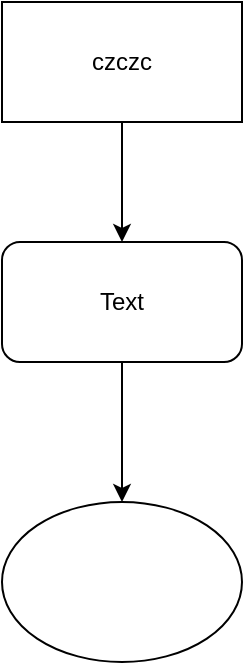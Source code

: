 <mxfile version="14.4.4" type="github">
  <diagram id="e-KckgzO-bNhCpWcp6Ix" name="Page-1">
    <mxGraphModel dx="868" dy="450" grid="1" gridSize="10" guides="1" tooltips="1" connect="1" arrows="1" fold="1" page="1" pageScale="1" pageWidth="827" pageHeight="1169" math="0" shadow="0">
      <root>
        <mxCell id="0" />
        <mxCell id="1" parent="0" />
        <mxCell id="TZNiTGvVvFTVXTs9CrwK-1" style="edgeStyle=orthogonalEdgeStyle;rounded=0;orthogonalLoop=1;jettySize=auto;html=1;entryX=0.5;entryY=0;entryDx=0;entryDy=0;" edge="1" parent="1" source="PRwwhATzG-UuPVPsXYAo-1" target="PRwwhATzG-UuPVPsXYAo-2">
          <mxGeometry relative="1" as="geometry" />
        </mxCell>
        <mxCell id="PRwwhATzG-UuPVPsXYAo-1" value="czczc" style="rounded=0;whiteSpace=wrap;html=1;" parent="1" vertex="1">
          <mxGeometry x="250" y="30" width="120" height="60" as="geometry" />
        </mxCell>
        <mxCell id="TZNiTGvVvFTVXTs9CrwK-3" value="" style="edgeStyle=orthogonalEdgeStyle;rounded=0;orthogonalLoop=1;jettySize=auto;html=1;" edge="1" parent="1" source="PRwwhATzG-UuPVPsXYAo-2" target="TZNiTGvVvFTVXTs9CrwK-2">
          <mxGeometry relative="1" as="geometry">
            <Array as="points">
              <mxPoint x="310" y="260" />
              <mxPoint x="310" y="260" />
            </Array>
          </mxGeometry>
        </mxCell>
        <mxCell id="PRwwhATzG-UuPVPsXYAo-2" value="" style="rounded=1;whiteSpace=wrap;html=1;" parent="1" vertex="1">
          <mxGeometry x="250" y="150" width="120" height="60" as="geometry" />
        </mxCell>
        <mxCell id="PRwwhATzG-UuPVPsXYAo-3" value="Text" style="text;html=1;strokeColor=none;fillColor=none;align=center;verticalAlign=middle;whiteSpace=wrap;rounded=0;" parent="1" vertex="1">
          <mxGeometry x="290" y="170" width="40" height="20" as="geometry" />
        </mxCell>
        <mxCell id="TZNiTGvVvFTVXTs9CrwK-2" value="" style="ellipse;whiteSpace=wrap;html=1;" vertex="1" parent="1">
          <mxGeometry x="250" y="280" width="120" height="80" as="geometry" />
        </mxCell>
      </root>
    </mxGraphModel>
  </diagram>
</mxfile>
